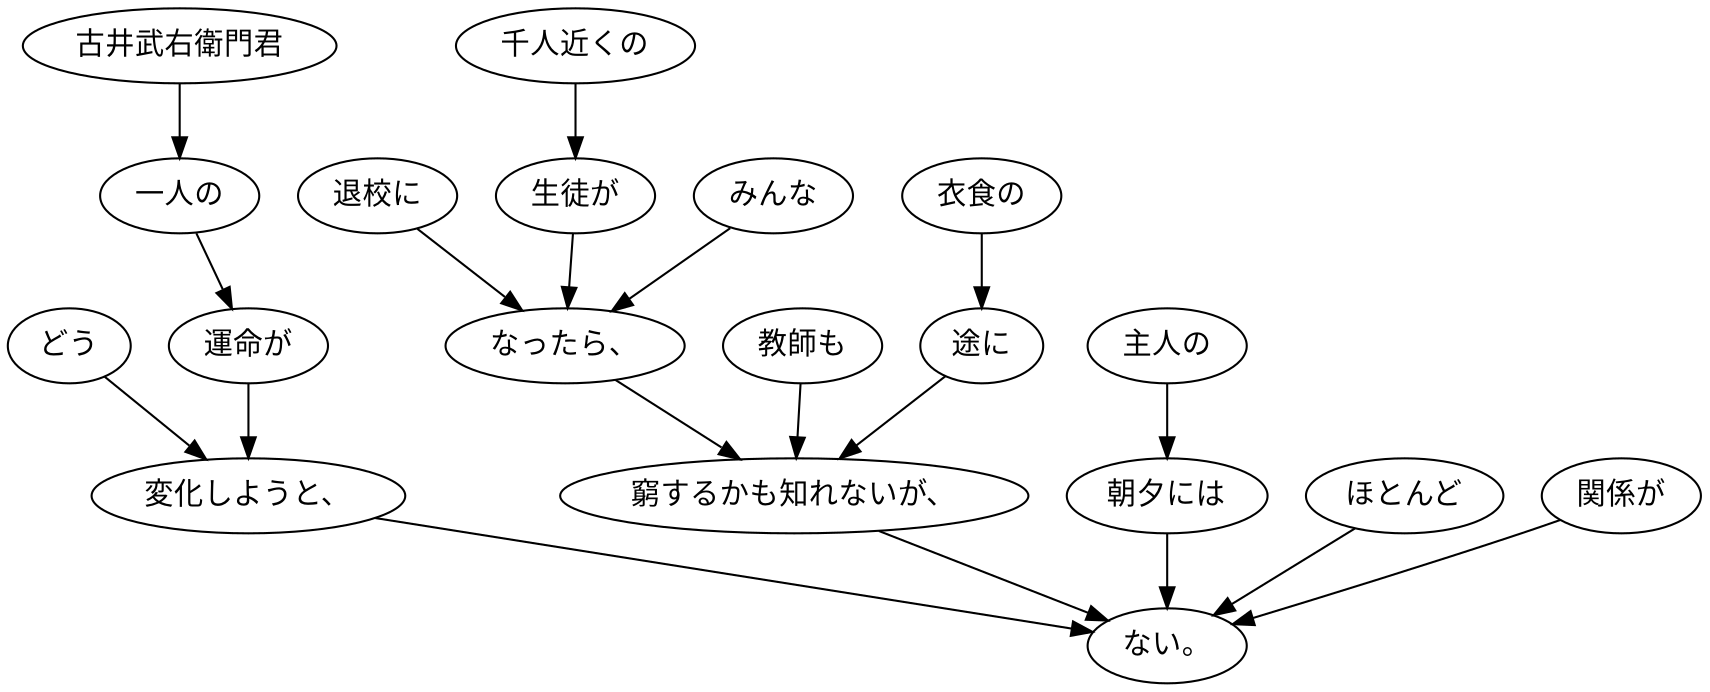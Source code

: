 digraph graph7355 {
	node0 [label="千人近くの"];
	node1 [label="生徒が"];
	node2 [label="みんな"];
	node3 [label="退校に"];
	node4 [label="なったら、"];
	node5 [label="教師も"];
	node6 [label="衣食の"];
	node7 [label="途に"];
	node8 [label="窮するかも知れないが、"];
	node9 [label="古井武右衛門君"];
	node10 [label="一人の"];
	node11 [label="運命が"];
	node12 [label="どう"];
	node13 [label="変化しようと、"];
	node14 [label="主人の"];
	node15 [label="朝夕には"];
	node16 [label="ほとんど"];
	node17 [label="関係が"];
	node18 [label="ない。"];
	node0 -> node1;
	node1 -> node4;
	node2 -> node4;
	node3 -> node4;
	node4 -> node8;
	node5 -> node8;
	node6 -> node7;
	node7 -> node8;
	node8 -> node18;
	node9 -> node10;
	node10 -> node11;
	node11 -> node13;
	node12 -> node13;
	node13 -> node18;
	node14 -> node15;
	node15 -> node18;
	node16 -> node18;
	node17 -> node18;
}
